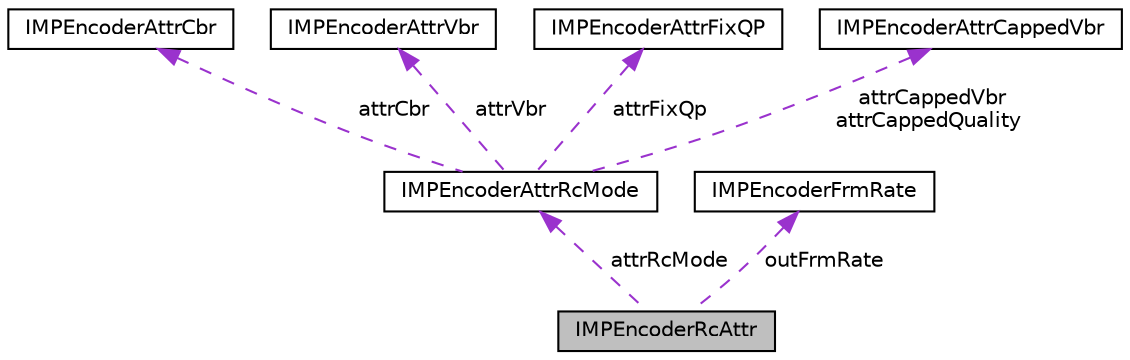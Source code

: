 digraph "IMPEncoderRcAttr"
{
 // LATEX_PDF_SIZE
  edge [fontname="Helvetica",fontsize="10",labelfontname="Helvetica",labelfontsize="10"];
  node [fontname="Helvetica",fontsize="10",shape=record];
  Node1 [label="IMPEncoderRcAttr",height=0.2,width=0.4,color="black", fillcolor="grey75", style="filled", fontcolor="black",tooltip=" "];
  Node2 -> Node1 [dir="back",color="darkorchid3",fontsize="10",style="dashed",label=" attrRcMode" ,fontname="Helvetica"];
  Node2 [label="IMPEncoderAttrRcMode",height=0.2,width=0.4,color="black", fillcolor="white", style="filled",URL="$struct_i_m_p_encoder_attr_rc_mode.html",tooltip=" "];
  Node3 -> Node2 [dir="back",color="darkorchid3",fontsize="10",style="dashed",label=" attrCbr" ,fontname="Helvetica"];
  Node3 [label="IMPEncoderAttrCbr",height=0.2,width=0.4,color="black", fillcolor="white", style="filled",URL="$struct_i_m_p_encoder_attr_cbr.html",tooltip=" "];
  Node4 -> Node2 [dir="back",color="darkorchid3",fontsize="10",style="dashed",label=" attrVbr" ,fontname="Helvetica"];
  Node4 [label="IMPEncoderAttrVbr",height=0.2,width=0.4,color="black", fillcolor="white", style="filled",URL="$struct_i_m_p_encoder_attr_vbr.html",tooltip=" "];
  Node5 -> Node2 [dir="back",color="darkorchid3",fontsize="10",style="dashed",label=" attrFixQp" ,fontname="Helvetica"];
  Node5 [label="IMPEncoderAttrFixQP",height=0.2,width=0.4,color="black", fillcolor="white", style="filled",URL="$struct_i_m_p_encoder_attr_fix_q_p.html",tooltip=" "];
  Node6 -> Node2 [dir="back",color="darkorchid3",fontsize="10",style="dashed",label=" attrCappedVbr\nattrCappedQuality" ,fontname="Helvetica"];
  Node6 [label="IMPEncoderAttrCappedVbr",height=0.2,width=0.4,color="black", fillcolor="white", style="filled",URL="$struct_i_m_p_encoder_attr_capped_vbr.html",tooltip=" "];
  Node7 -> Node1 [dir="back",color="darkorchid3",fontsize="10",style="dashed",label=" outFrmRate" ,fontname="Helvetica"];
  Node7 [label="IMPEncoderFrmRate",height=0.2,width=0.4,color="black", fillcolor="white", style="filled",URL="$struct_i_m_p_encoder_frm_rate.html",tooltip="定义编码channel帧率结构体,frmRateNum和frmRateDen经过最大公约数整除后两者之间的最小公倍数不能超过64，最好在设置之前就被最大公约数整除"];
}
